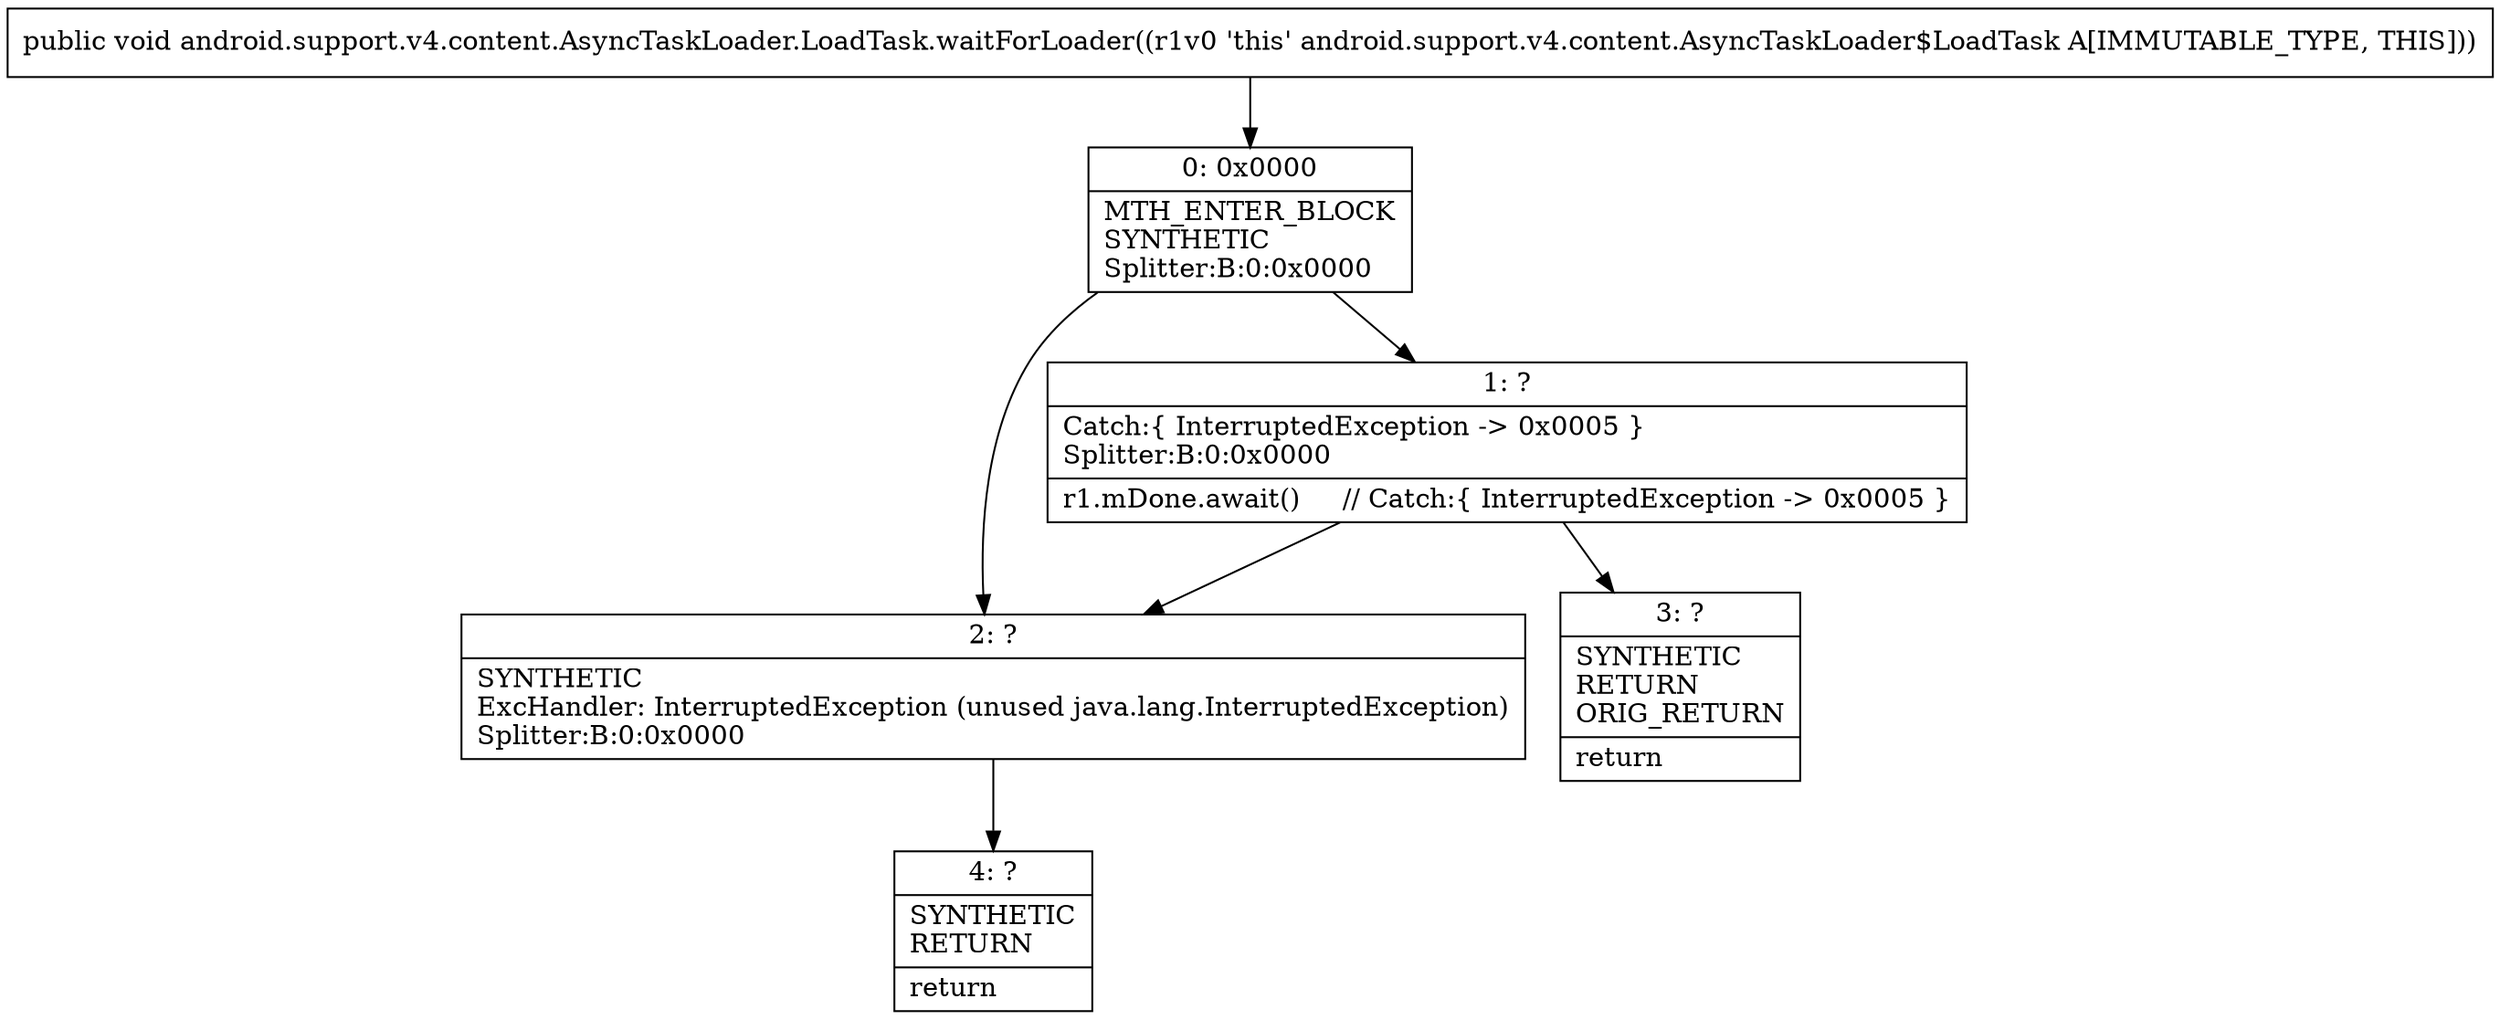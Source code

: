 digraph "CFG forandroid.support.v4.content.AsyncTaskLoader.LoadTask.waitForLoader()V" {
Node_0 [shape=record,label="{0\:\ 0x0000|MTH_ENTER_BLOCK\lSYNTHETIC\lSplitter:B:0:0x0000\l}"];
Node_1 [shape=record,label="{1\:\ ?|Catch:\{ InterruptedException \-\> 0x0005 \}\lSplitter:B:0:0x0000\l|r1.mDone.await()     \/\/ Catch:\{ InterruptedException \-\> 0x0005 \}\l}"];
Node_2 [shape=record,label="{2\:\ ?|SYNTHETIC\lExcHandler: InterruptedException (unused java.lang.InterruptedException)\lSplitter:B:0:0x0000\l}"];
Node_3 [shape=record,label="{3\:\ ?|SYNTHETIC\lRETURN\lORIG_RETURN\l|return\l}"];
Node_4 [shape=record,label="{4\:\ ?|SYNTHETIC\lRETURN\l|return\l}"];
MethodNode[shape=record,label="{public void android.support.v4.content.AsyncTaskLoader.LoadTask.waitForLoader((r1v0 'this' android.support.v4.content.AsyncTaskLoader$LoadTask A[IMMUTABLE_TYPE, THIS])) }"];
MethodNode -> Node_0;
Node_0 -> Node_1;
Node_0 -> Node_2;
Node_1 -> Node_2;
Node_1 -> Node_3;
Node_2 -> Node_4;
}

